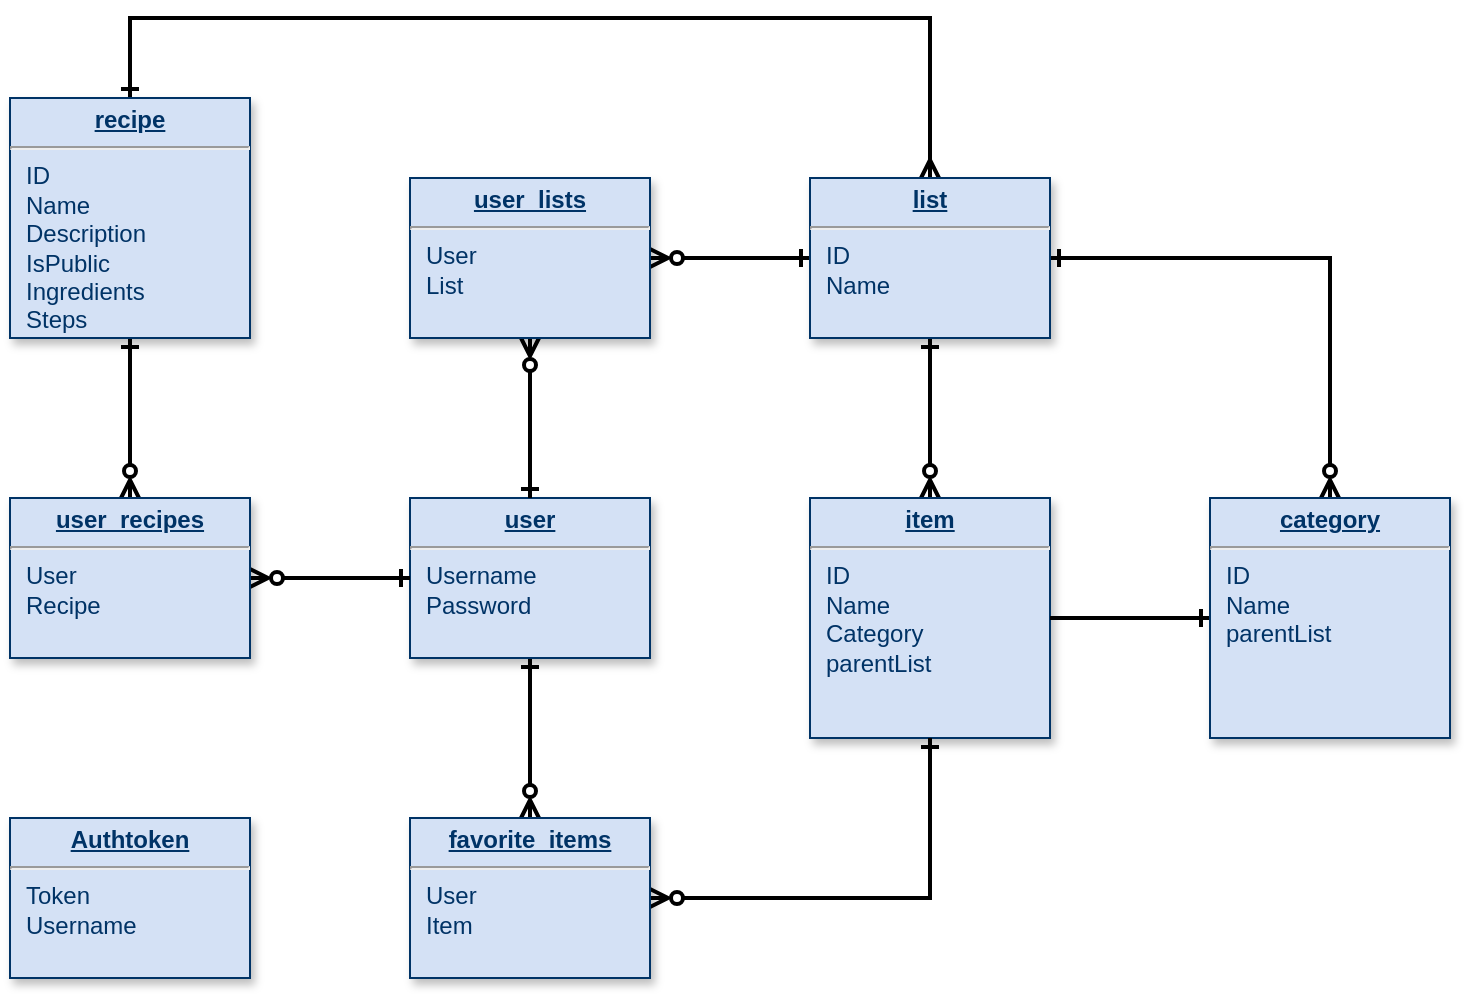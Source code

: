 <mxfile version="21.2.1" type="device">
  <diagram name="Page-1" id="efa7a0a1-bf9b-a30e-e6df-94a7791c09e9">
    <mxGraphModel dx="1221" dy="823" grid="1" gridSize="10" guides="1" tooltips="1" connect="1" arrows="1" fold="1" page="1" pageScale="1" pageWidth="826" pageHeight="1169" background="none" math="0" shadow="0">
      <root>
        <mxCell id="0" />
        <mxCell id="1" parent="0" />
        <mxCell id="v2vBvzHplFDwbsMCxvzP-26" style="edgeStyle=orthogonalEdgeStyle;rounded=0;orthogonalLoop=1;jettySize=auto;html=1;endArrow=ERzeroToMany;endFill=0;startArrow=ERone;startFill=0;strokeWidth=2;" parent="1" source="22" target="v2vBvzHplFDwbsMCxvzP-25" edge="1">
          <mxGeometry relative="1" as="geometry" />
        </mxCell>
        <mxCell id="22" value="&lt;p style=&quot;margin: 0px; margin-top: 4px; text-align: center; text-decoration: underline;&quot;&gt;&lt;strong&gt;user&lt;/strong&gt;&lt;/p&gt;&lt;hr&gt;&lt;p style=&quot;margin: 0px; margin-left: 8px;&quot;&gt;&lt;span style=&quot;background-color: initial;&quot;&gt;Username&lt;/span&gt;&lt;br&gt;&lt;/p&gt;&lt;p style=&quot;margin: 0px; margin-left: 8px;&quot;&gt;Password&lt;/p&gt;" style="verticalAlign=top;align=left;overflow=fill;fontSize=12;fontFamily=Helvetica;html=1;strokeColor=#003366;shadow=1;fillColor=#D4E1F5;fontColor=#003366" parent="1" vertex="1">
          <mxGeometry x="280" y="360" width="120" height="80" as="geometry" />
        </mxCell>
        <mxCell id="tv_KyLPhHVCz-9j4eCm1-123" style="edgeStyle=orthogonalEdgeStyle;rounded=0;orthogonalLoop=1;jettySize=auto;html=1;fontFamily=Helvetica;fontSize=12;fontColor=#003366;startArrow=ERzeroToMany;startFill=0;endArrow=ERone;endFill=0;strokeWidth=2;" parent="1" source="tv_KyLPhHVCz-9j4eCm1-116" target="tv_KyLPhHVCz-9j4eCm1-120" edge="1">
          <mxGeometry relative="1" as="geometry" />
        </mxCell>
        <mxCell id="tv_KyLPhHVCz-9j4eCm1-116" value="&lt;p style=&quot;margin: 0px; margin-top: 4px; text-align: center; text-decoration: underline;&quot;&gt;&lt;strong&gt;item&lt;/strong&gt;&lt;/p&gt;&lt;hr&gt;&lt;p style=&quot;margin: 0px; margin-left: 8px;&quot;&gt;&lt;span style=&quot;background-color: initial;&quot;&gt;ID&lt;/span&gt;&lt;/p&gt;&lt;p style=&quot;margin: 0px; margin-left: 8px;&quot;&gt;&lt;span style=&quot;background-color: initial;&quot;&gt;Name&lt;/span&gt;&lt;br&gt;&lt;/p&gt;&lt;p style=&quot;margin: 0px; margin-left: 8px;&quot;&gt;Category&lt;/p&gt;&lt;p style=&quot;margin: 0px; margin-left: 8px;&quot;&gt;parentList&lt;/p&gt;" style="verticalAlign=top;align=left;overflow=fill;fontSize=12;fontFamily=Helvetica;html=1;strokeColor=#003366;shadow=1;fillColor=#D4E1F5;fontColor=#003366" parent="1" vertex="1">
          <mxGeometry x="480" y="360" width="120" height="120" as="geometry" />
        </mxCell>
        <mxCell id="tv_KyLPhHVCz-9j4eCm1-126" style="edgeStyle=orthogonalEdgeStyle;rounded=0;orthogonalLoop=1;jettySize=auto;html=1;fontFamily=Helvetica;fontSize=12;fontColor=#003366;startArrow=ERone;startFill=0;endArrow=none;endFill=0;strokeWidth=2;" parent="1" source="tv_KyLPhHVCz-9j4eCm1-118" target="tv_KyLPhHVCz-9j4eCm1-116" edge="1">
          <mxGeometry relative="1" as="geometry" />
        </mxCell>
        <mxCell id="3WNWjyms2vzQMCjH9UJO-22" style="edgeStyle=orthogonalEdgeStyle;rounded=0;orthogonalLoop=1;jettySize=auto;html=1;entryX=1;entryY=0.5;entryDx=0;entryDy=0;exitX=0.5;exitY=0;exitDx=0;exitDy=0;startArrow=ERzeroToMany;startFill=0;endArrow=ERone;endFill=0;strokeWidth=2;" parent="1" source="tv_KyLPhHVCz-9j4eCm1-118" target="tv_KyLPhHVCz-9j4eCm1-120" edge="1">
          <mxGeometry relative="1" as="geometry" />
        </mxCell>
        <mxCell id="tv_KyLPhHVCz-9j4eCm1-118" value="&lt;p style=&quot;margin: 0px; margin-top: 4px; text-align: center; text-decoration: underline;&quot;&gt;&lt;b&gt;category&lt;/b&gt;&lt;/p&gt;&lt;hr&gt;&lt;p style=&quot;margin: 0px; margin-left: 8px;&quot;&gt;ID&lt;/p&gt;&lt;p style=&quot;margin: 0px; margin-left: 8px;&quot;&gt;Name&lt;/p&gt;&lt;p style=&quot;margin: 0px; margin-left: 8px;&quot;&gt;parentList&lt;/p&gt;" style="verticalAlign=top;align=left;overflow=fill;fontSize=12;fontFamily=Helvetica;html=1;strokeColor=#003366;shadow=1;fillColor=#D4E1F5;fontColor=#003366" parent="1" vertex="1">
          <mxGeometry x="680" y="360" width="120" height="120" as="geometry" />
        </mxCell>
        <mxCell id="v2vBvzHplFDwbsMCxvzP-23" style="edgeStyle=orthogonalEdgeStyle;rounded=0;orthogonalLoop=1;jettySize=auto;html=1;exitX=0;exitY=0.5;exitDx=0;exitDy=0;endArrow=ERzeroToMany;endFill=0;startArrow=ERone;startFill=0;strokeWidth=2;" parent="1" source="tv_KyLPhHVCz-9j4eCm1-120" target="v2vBvzHplFDwbsMCxvzP-22" edge="1">
          <mxGeometry relative="1" as="geometry" />
        </mxCell>
        <mxCell id="v2vBvzHplFDwbsMCxvzP-31" style="edgeStyle=orthogonalEdgeStyle;rounded=0;orthogonalLoop=1;jettySize=auto;html=1;strokeWidth=2;startArrow=ERmany;startFill=0;endArrow=ERone;endFill=0;" parent="1" source="tv_KyLPhHVCz-9j4eCm1-120" target="tv_KyLPhHVCz-9j4eCm1-121" edge="1">
          <mxGeometry relative="1" as="geometry">
            <Array as="points">
              <mxPoint x="540" y="120" />
              <mxPoint x="140" y="120" />
            </Array>
          </mxGeometry>
        </mxCell>
        <mxCell id="tv_KyLPhHVCz-9j4eCm1-120" value="&lt;p style=&quot;margin: 0px; margin-top: 4px; text-align: center; text-decoration: underline;&quot;&gt;&lt;b&gt;list&lt;/b&gt;&lt;/p&gt;&lt;hr&gt;&lt;p style=&quot;margin: 0px; margin-left: 8px;&quot;&gt;ID&lt;/p&gt;&lt;p style=&quot;margin: 0px; margin-left: 8px;&quot;&gt;Name&lt;/p&gt;" style="verticalAlign=top;align=left;overflow=fill;fontSize=12;fontFamily=Helvetica;html=1;strokeColor=#003366;shadow=1;fillColor=#D4E1F5;fontColor=#003366" parent="1" vertex="1">
          <mxGeometry x="480" y="200" width="120" height="80" as="geometry" />
        </mxCell>
        <mxCell id="v2vBvzHplFDwbsMCxvzP-29" style="edgeStyle=orthogonalEdgeStyle;rounded=0;orthogonalLoop=1;jettySize=auto;html=1;strokeWidth=2;endArrow=ERzeroToMany;endFill=0;startArrow=ERone;startFill=0;" parent="1" source="tv_KyLPhHVCz-9j4eCm1-121" target="v2vBvzHplFDwbsMCxvzP-28" edge="1">
          <mxGeometry relative="1" as="geometry" />
        </mxCell>
        <mxCell id="tv_KyLPhHVCz-9j4eCm1-121" value="&lt;p style=&quot;margin: 0px; margin-top: 4px; text-align: center; text-decoration: underline;&quot;&gt;&lt;strong&gt;recipe&lt;/strong&gt;&lt;/p&gt;&lt;hr&gt;&lt;p style=&quot;margin: 0px; margin-left: 8px;&quot;&gt;&lt;span style=&quot;background-color: initial;&quot;&gt;ID&lt;/span&gt;&lt;/p&gt;&lt;p style=&quot;margin: 0px; margin-left: 8px;&quot;&gt;&lt;span style=&quot;background-color: initial;&quot;&gt;Name&lt;/span&gt;&lt;br&gt;&lt;/p&gt;&lt;p style=&quot;margin: 0px; margin-left: 8px;&quot;&gt;Description&lt;/p&gt;&lt;p style=&quot;margin: 0px; margin-left: 8px;&quot;&gt;IsPublic&lt;/p&gt;&lt;p style=&quot;margin: 0px; margin-left: 8px;&quot;&gt;&lt;span style=&quot;background-color: initial;&quot;&gt;Ingredients&lt;/span&gt;&lt;br&gt;&lt;/p&gt;&lt;p style=&quot;margin: 0px; margin-left: 8px;&quot;&gt;Steps&lt;/p&gt;" style="verticalAlign=top;align=left;overflow=fill;fontSize=12;fontFamily=Helvetica;html=1;strokeColor=#003366;shadow=1;fillColor=#D4E1F5;fontColor=#003366" parent="1" vertex="1">
          <mxGeometry x="80" y="160" width="120" height="120" as="geometry" />
        </mxCell>
        <mxCell id="v2vBvzHplFDwbsMCxvzP-24" style="edgeStyle=orthogonalEdgeStyle;rounded=0;orthogonalLoop=1;jettySize=auto;html=1;strokeWidth=2;endArrow=ERone;endFill=0;startArrow=ERzeroToMany;startFill=0;" parent="1" source="v2vBvzHplFDwbsMCxvzP-22" target="22" edge="1">
          <mxGeometry relative="1" as="geometry" />
        </mxCell>
        <mxCell id="v2vBvzHplFDwbsMCxvzP-22" value="&lt;p style=&quot;margin: 0px; margin-top: 4px; text-align: center; text-decoration: underline;&quot;&gt;&lt;strong&gt;user_lists&lt;/strong&gt;&lt;/p&gt;&lt;hr&gt;&lt;p style=&quot;margin: 0px; margin-left: 8px;&quot;&gt;User&lt;/p&gt;&lt;p style=&quot;margin: 0px; margin-left: 8px;&quot;&gt;List&lt;/p&gt;" style="verticalAlign=top;align=left;overflow=fill;fontSize=12;fontFamily=Helvetica;html=1;strokeColor=#003366;shadow=1;fillColor=#D4E1F5;fontColor=#003366" parent="1" vertex="1">
          <mxGeometry x="280" y="200" width="120" height="80" as="geometry" />
        </mxCell>
        <mxCell id="v2vBvzHplFDwbsMCxvzP-27" style="edgeStyle=orthogonalEdgeStyle;rounded=0;orthogonalLoop=1;jettySize=auto;html=1;strokeWidth=2;endArrow=ERone;endFill=0;startArrow=ERzeroToMany;startFill=0;" parent="1" source="v2vBvzHplFDwbsMCxvzP-25" target="tv_KyLPhHVCz-9j4eCm1-116" edge="1">
          <mxGeometry relative="1" as="geometry" />
        </mxCell>
        <mxCell id="v2vBvzHplFDwbsMCxvzP-25" value="&lt;p style=&quot;margin: 0px; margin-top: 4px; text-align: center; text-decoration: underline;&quot;&gt;&lt;b&gt;favorite_items&lt;/b&gt;&lt;/p&gt;&lt;hr&gt;&lt;p style=&quot;margin: 0px; margin-left: 8px;&quot;&gt;User&lt;/p&gt;&lt;p style=&quot;margin: 0px; margin-left: 8px;&quot;&gt;Item&lt;/p&gt;" style="verticalAlign=top;align=left;overflow=fill;fontSize=12;fontFamily=Helvetica;html=1;strokeColor=#003366;shadow=1;fillColor=#D4E1F5;fontColor=#003366" parent="1" vertex="1">
          <mxGeometry x="280" y="520" width="120" height="80" as="geometry" />
        </mxCell>
        <mxCell id="v2vBvzHplFDwbsMCxvzP-30" style="edgeStyle=orthogonalEdgeStyle;rounded=0;orthogonalLoop=1;jettySize=auto;html=1;endArrow=ERone;endFill=0;strokeWidth=2;startArrow=ERzeroToMany;startFill=0;" parent="1" source="v2vBvzHplFDwbsMCxvzP-28" target="22" edge="1">
          <mxGeometry relative="1" as="geometry" />
        </mxCell>
        <mxCell id="v2vBvzHplFDwbsMCxvzP-28" value="&lt;p style=&quot;margin: 0px; margin-top: 4px; text-align: center; text-decoration: underline;&quot;&gt;&lt;strong&gt;user_recipes&lt;/strong&gt;&lt;/p&gt;&lt;hr&gt;&lt;p style=&quot;margin: 0px; margin-left: 8px;&quot;&gt;User&lt;/p&gt;&lt;p style=&quot;margin: 0px; margin-left: 8px;&quot;&gt;Recipe&lt;/p&gt;" style="verticalAlign=top;align=left;overflow=fill;fontSize=12;fontFamily=Helvetica;html=1;strokeColor=#003366;shadow=1;fillColor=#D4E1F5;fontColor=#003366" parent="1" vertex="1">
          <mxGeometry x="80" y="360" width="120" height="80" as="geometry" />
        </mxCell>
        <mxCell id="_e6AIat4QCJ3AZQEQNRU-22" value="&lt;p style=&quot;margin: 0px; margin-top: 4px; text-align: center; text-decoration: underline;&quot;&gt;&lt;b&gt;Authtoken&lt;/b&gt;&lt;/p&gt;&lt;hr&gt;&lt;p style=&quot;margin: 0px; margin-left: 8px;&quot;&gt;Token&lt;/p&gt;&lt;p style=&quot;margin: 0px; margin-left: 8px;&quot;&gt;Username&lt;/p&gt;" style="verticalAlign=top;align=left;overflow=fill;fontSize=12;fontFamily=Helvetica;html=1;strokeColor=#003366;shadow=1;fillColor=#D4E1F5;fontColor=#003366" vertex="1" parent="1">
          <mxGeometry x="80" y="520" width="120" height="80" as="geometry" />
        </mxCell>
      </root>
    </mxGraphModel>
  </diagram>
</mxfile>
